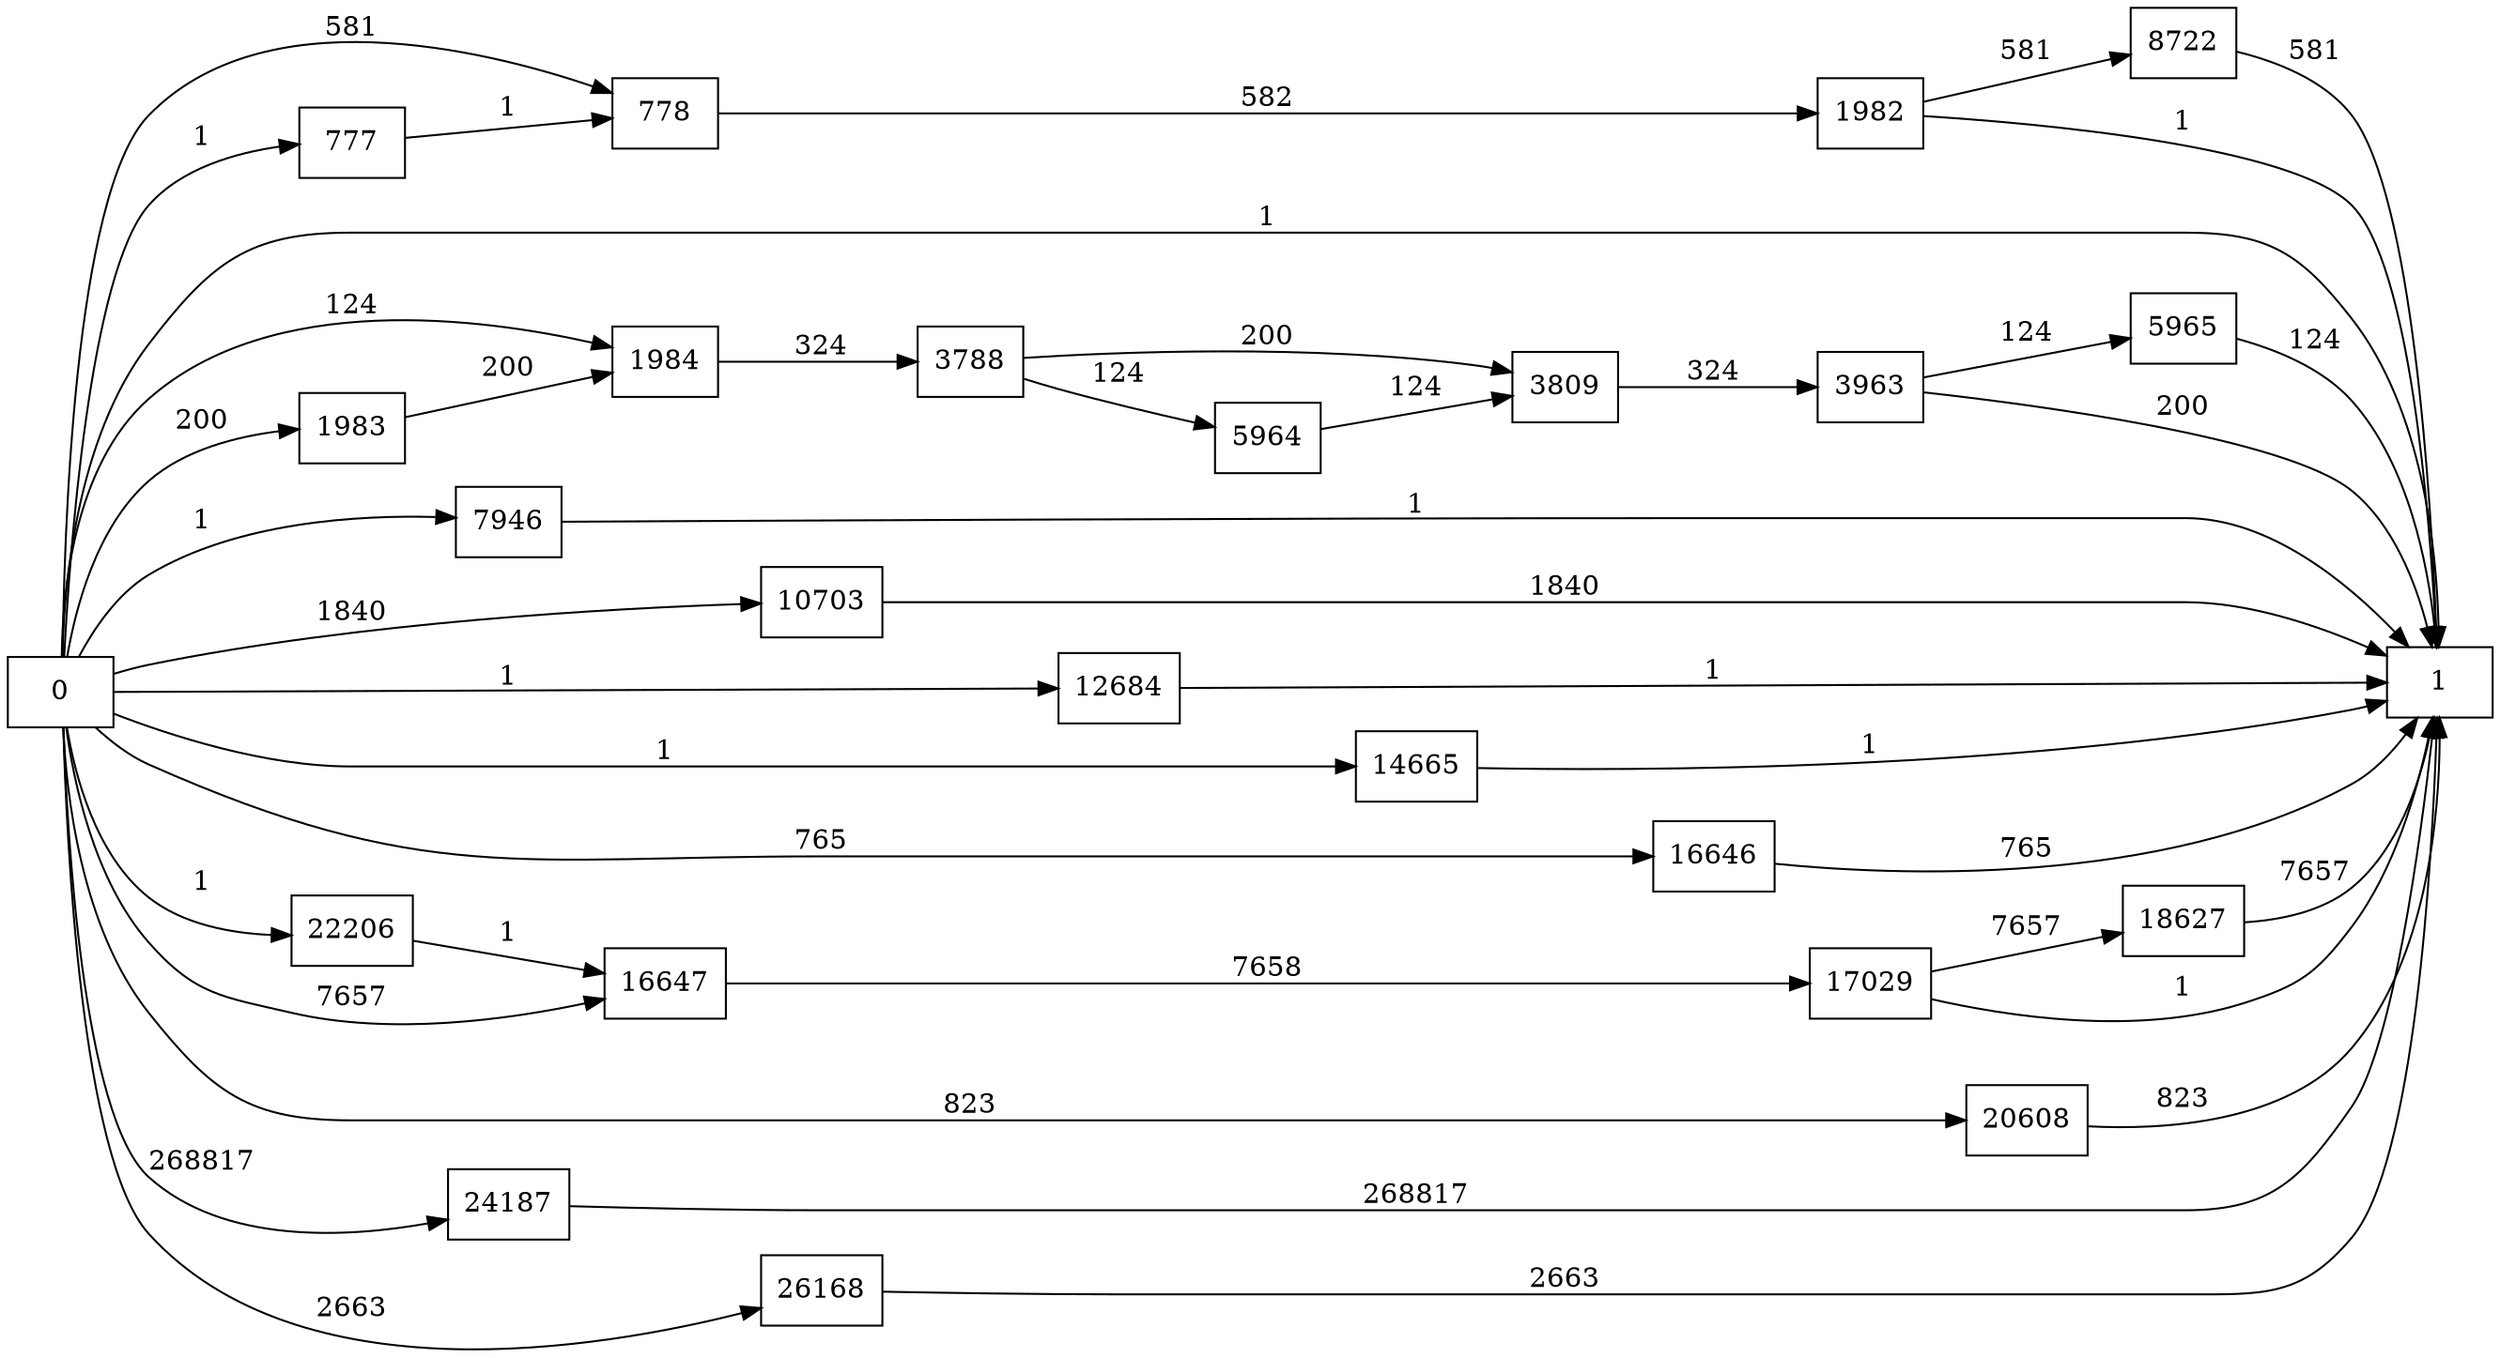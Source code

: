 digraph {
	graph [rankdir=LR]
	node [shape=rectangle]
	777 -> 778 [label=1]
	778 -> 1982 [label=582]
	1982 -> 1 [label=1]
	1982 -> 8722 [label=581]
	1983 -> 1984 [label=200]
	1984 -> 3788 [label=324]
	3788 -> 3809 [label=200]
	3788 -> 5964 [label=124]
	3809 -> 3963 [label=324]
	3963 -> 5965 [label=124]
	3963 -> 1 [label=200]
	5964 -> 3809 [label=124]
	5965 -> 1 [label=124]
	7946 -> 1 [label=1]
	8722 -> 1 [label=581]
	10703 -> 1 [label=1840]
	12684 -> 1 [label=1]
	14665 -> 1 [label=1]
	16646 -> 1 [label=765]
	16647 -> 17029 [label=7658]
	17029 -> 1 [label=1]
	17029 -> 18627 [label=7657]
	18627 -> 1 [label=7657]
	20608 -> 1 [label=823]
	22206 -> 16647 [label=1]
	24187 -> 1 [label=268817]
	26168 -> 1 [label=2663]
	0 -> 1983 [label=200]
	0 -> 1984 [label=124]
	0 -> 778 [label=581]
	0 -> 16647 [label=7657]
	0 -> 777 [label=1]
	0 -> 1 [label=1]
	0 -> 7946 [label=1]
	0 -> 10703 [label=1840]
	0 -> 12684 [label=1]
	0 -> 14665 [label=1]
	0 -> 16646 [label=765]
	0 -> 20608 [label=823]
	0 -> 22206 [label=1]
	0 -> 24187 [label=268817]
	0 -> 26168 [label=2663]
}

